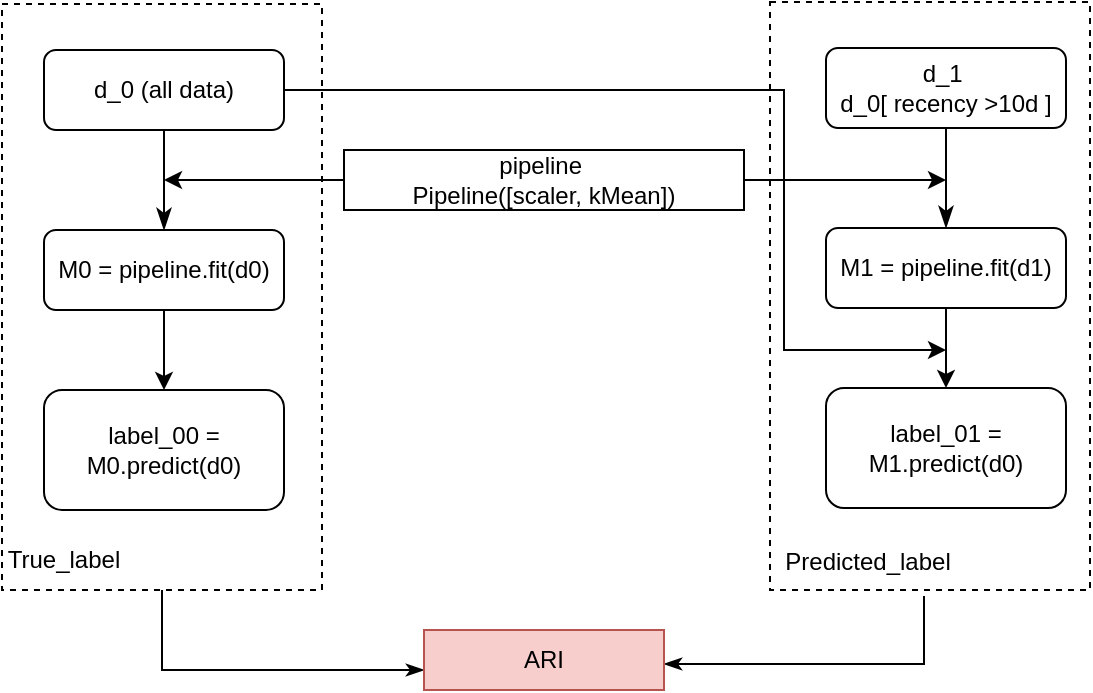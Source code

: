 <mxfile version="16.0.3" type="github">
  <diagram id="C5RBs43oDa-KdzZeNtuy" name="Page-1">
    <mxGraphModel dx="1422" dy="833" grid="1" gridSize="10" guides="1" tooltips="1" connect="1" arrows="1" fold="1" page="1" pageScale="1" pageWidth="827" pageHeight="1169" math="0" shadow="0">
      <root>
        <mxCell id="WIyWlLk6GJQsqaUBKTNV-0" />
        <mxCell id="WIyWlLk6GJQsqaUBKTNV-1" parent="WIyWlLk6GJQsqaUBKTNV-0" />
        <mxCell id="WIyWlLk6GJQsqaUBKTNV-2" value="" style="rounded=0;html=1;jettySize=auto;orthogonalLoop=1;fontSize=11;endArrow=classicThin;endFill=1;endSize=8;strokeWidth=1;shadow=0;labelBackgroundColor=none;edgeStyle=orthogonalEdgeStyle;" parent="WIyWlLk6GJQsqaUBKTNV-1" source="WIyWlLk6GJQsqaUBKTNV-3" edge="1">
          <mxGeometry relative="1" as="geometry">
            <mxPoint x="220" y="170" as="targetPoint" />
          </mxGeometry>
        </mxCell>
        <mxCell id="N8-vEUdO3CjUo5sqRtrX-18" value="" style="edgeStyle=orthogonalEdgeStyle;rounded=0;orthogonalLoop=1;jettySize=auto;html=1;" edge="1" parent="WIyWlLk6GJQsqaUBKTNV-1" source="WIyWlLk6GJQsqaUBKTNV-3">
          <mxGeometry relative="1" as="geometry">
            <mxPoint x="611" y="230" as="targetPoint" />
            <Array as="points">
              <mxPoint x="530" y="100" />
              <mxPoint x="530" y="230" />
              <mxPoint x="611" y="230" />
            </Array>
          </mxGeometry>
        </mxCell>
        <mxCell id="WIyWlLk6GJQsqaUBKTNV-3" value="d_0 (all data)" style="rounded=1;whiteSpace=wrap;html=1;fontSize=12;glass=0;strokeWidth=1;shadow=0;" parent="WIyWlLk6GJQsqaUBKTNV-1" vertex="1">
          <mxGeometry x="160" y="80" width="120" height="40" as="geometry" />
        </mxCell>
        <mxCell id="N8-vEUdO3CjUo5sqRtrX-3" value="" style="edgeStyle=orthogonalEdgeStyle;rounded=0;orthogonalLoop=1;jettySize=auto;html=1;" edge="1" parent="WIyWlLk6GJQsqaUBKTNV-1" source="WIyWlLk6GJQsqaUBKTNV-7" target="N8-vEUdO3CjUo5sqRtrX-2">
          <mxGeometry relative="1" as="geometry" />
        </mxCell>
        <mxCell id="WIyWlLk6GJQsqaUBKTNV-7" value="M0 = pipeline.fit(d0)" style="rounded=1;whiteSpace=wrap;html=1;fontSize=12;glass=0;strokeWidth=1;shadow=0;" parent="WIyWlLk6GJQsqaUBKTNV-1" vertex="1">
          <mxGeometry x="160" y="170" width="120" height="40" as="geometry" />
        </mxCell>
        <mxCell id="N8-vEUdO3CjUo5sqRtrX-1" value="" style="edgeStyle=orthogonalEdgeStyle;rounded=0;orthogonalLoop=1;jettySize=auto;html=1;" edge="1" parent="WIyWlLk6GJQsqaUBKTNV-1" source="N8-vEUdO3CjUo5sqRtrX-0">
          <mxGeometry relative="1" as="geometry">
            <mxPoint x="220" y="145" as="targetPoint" />
          </mxGeometry>
        </mxCell>
        <mxCell id="N8-vEUdO3CjUo5sqRtrX-9" value="" style="edgeStyle=orthogonalEdgeStyle;rounded=0;orthogonalLoop=1;jettySize=auto;html=1;" edge="1" parent="WIyWlLk6GJQsqaUBKTNV-1" source="N8-vEUdO3CjUo5sqRtrX-0">
          <mxGeometry relative="1" as="geometry">
            <mxPoint x="611" y="145" as="targetPoint" />
          </mxGeometry>
        </mxCell>
        <mxCell id="N8-vEUdO3CjUo5sqRtrX-0" value="pipeline&amp;nbsp;&lt;br&gt;Pipeline([scaler, kMean])" style="text;html=1;strokeColor=default;fillColor=none;align=center;verticalAlign=middle;whiteSpace=wrap;rounded=0;" vertex="1" parent="WIyWlLk6GJQsqaUBKTNV-1">
          <mxGeometry x="310" y="130" width="200" height="30" as="geometry" />
        </mxCell>
        <mxCell id="N8-vEUdO3CjUo5sqRtrX-2" value="label_00 = M0.predict(d0)" style="whiteSpace=wrap;html=1;rounded=1;glass=0;strokeWidth=1;shadow=0;" vertex="1" parent="WIyWlLk6GJQsqaUBKTNV-1">
          <mxGeometry x="160" y="250" width="120" height="60" as="geometry" />
        </mxCell>
        <mxCell id="N8-vEUdO3CjUo5sqRtrX-4" value="" style="rounded=0;html=1;jettySize=auto;orthogonalLoop=1;fontSize=11;endArrow=classicThin;endFill=1;endSize=8;strokeWidth=1;shadow=0;labelBackgroundColor=none;edgeStyle=orthogonalEdgeStyle;" edge="1" parent="WIyWlLk6GJQsqaUBKTNV-1" source="N8-vEUdO3CjUo5sqRtrX-5">
          <mxGeometry relative="1" as="geometry">
            <mxPoint x="611" y="169" as="targetPoint" />
          </mxGeometry>
        </mxCell>
        <mxCell id="N8-vEUdO3CjUo5sqRtrX-5" value="d_1&amp;nbsp;&lt;br&gt;d_0[ recency &amp;gt;10d ]" style="rounded=1;whiteSpace=wrap;html=1;fontSize=12;glass=0;strokeWidth=1;shadow=0;" vertex="1" parent="WIyWlLk6GJQsqaUBKTNV-1">
          <mxGeometry x="551" y="79" width="120" height="40" as="geometry" />
        </mxCell>
        <mxCell id="N8-vEUdO3CjUo5sqRtrX-6" value="" style="edgeStyle=orthogonalEdgeStyle;rounded=0;orthogonalLoop=1;jettySize=auto;html=1;" edge="1" parent="WIyWlLk6GJQsqaUBKTNV-1" source="N8-vEUdO3CjUo5sqRtrX-7" target="N8-vEUdO3CjUo5sqRtrX-8">
          <mxGeometry relative="1" as="geometry" />
        </mxCell>
        <mxCell id="N8-vEUdO3CjUo5sqRtrX-7" value="M1 = pipeline.fit(d1)" style="rounded=1;whiteSpace=wrap;html=1;fontSize=12;glass=0;strokeWidth=1;shadow=0;" vertex="1" parent="WIyWlLk6GJQsqaUBKTNV-1">
          <mxGeometry x="551" y="169" width="120" height="40" as="geometry" />
        </mxCell>
        <mxCell id="N8-vEUdO3CjUo5sqRtrX-8" value="label_01 = M1.predict(d0)" style="whiteSpace=wrap;html=1;rounded=1;glass=0;strokeWidth=1;shadow=0;" vertex="1" parent="WIyWlLk6GJQsqaUBKTNV-1">
          <mxGeometry x="551" y="249" width="120" height="60" as="geometry" />
        </mxCell>
        <mxCell id="N8-vEUdO3CjUo5sqRtrX-20" value="" style="edgeStyle=orthogonalEdgeStyle;rounded=0;orthogonalLoop=1;jettySize=auto;html=1;endArrow=classicThin;endFill=1;" edge="1" parent="WIyWlLk6GJQsqaUBKTNV-1" source="N8-vEUdO3CjUo5sqRtrX-12" target="N8-vEUdO3CjUo5sqRtrX-19">
          <mxGeometry relative="1" as="geometry">
            <Array as="points">
              <mxPoint x="219" y="390" />
            </Array>
          </mxGeometry>
        </mxCell>
        <mxCell id="N8-vEUdO3CjUo5sqRtrX-12" value="" style="rounded=0;whiteSpace=wrap;html=1;strokeColor=default;fillColor=none;dashed=1;" vertex="1" parent="WIyWlLk6GJQsqaUBKTNV-1">
          <mxGeometry x="139" y="57" width="160" height="293" as="geometry" />
        </mxCell>
        <mxCell id="N8-vEUdO3CjUo5sqRtrX-13" value="" style="rounded=0;whiteSpace=wrap;html=1;strokeColor=default;fillColor=none;dashed=1;" vertex="1" parent="WIyWlLk6GJQsqaUBKTNV-1">
          <mxGeometry x="523" y="56" width="160" height="294" as="geometry" />
        </mxCell>
        <mxCell id="N8-vEUdO3CjUo5sqRtrX-14" value="True_label" style="text;html=1;strokeColor=none;fillColor=none;align=center;verticalAlign=middle;whiteSpace=wrap;rounded=0;dashed=1;" vertex="1" parent="WIyWlLk6GJQsqaUBKTNV-1">
          <mxGeometry x="140" y="320" width="60" height="30" as="geometry" />
        </mxCell>
        <mxCell id="N8-vEUdO3CjUo5sqRtrX-15" value="Predicted_label" style="text;html=1;strokeColor=none;fillColor=none;align=center;verticalAlign=middle;whiteSpace=wrap;rounded=0;dashed=1;" vertex="1" parent="WIyWlLk6GJQsqaUBKTNV-1">
          <mxGeometry x="542" y="321" width="60" height="30" as="geometry" />
        </mxCell>
        <mxCell id="N8-vEUdO3CjUo5sqRtrX-21" value="" style="edgeStyle=orthogonalEdgeStyle;rounded=0;orthogonalLoop=1;jettySize=auto;html=1;endArrow=none;endFill=0;startArrow=classicThin;startFill=1;" edge="1" parent="WIyWlLk6GJQsqaUBKTNV-1">
          <mxGeometry relative="1" as="geometry">
            <mxPoint x="470" y="387" as="sourcePoint" />
            <mxPoint x="600" y="353" as="targetPoint" />
            <Array as="points">
              <mxPoint x="600" y="387" />
              <mxPoint x="600" y="353" />
            </Array>
          </mxGeometry>
        </mxCell>
        <mxCell id="N8-vEUdO3CjUo5sqRtrX-19" value="ARI" style="whiteSpace=wrap;html=1;fillColor=#f8cecc;rounded=0;strokeColor=#b85450;" vertex="1" parent="WIyWlLk6GJQsqaUBKTNV-1">
          <mxGeometry x="350" y="370" width="120" height="30" as="geometry" />
        </mxCell>
      </root>
    </mxGraphModel>
  </diagram>
</mxfile>
